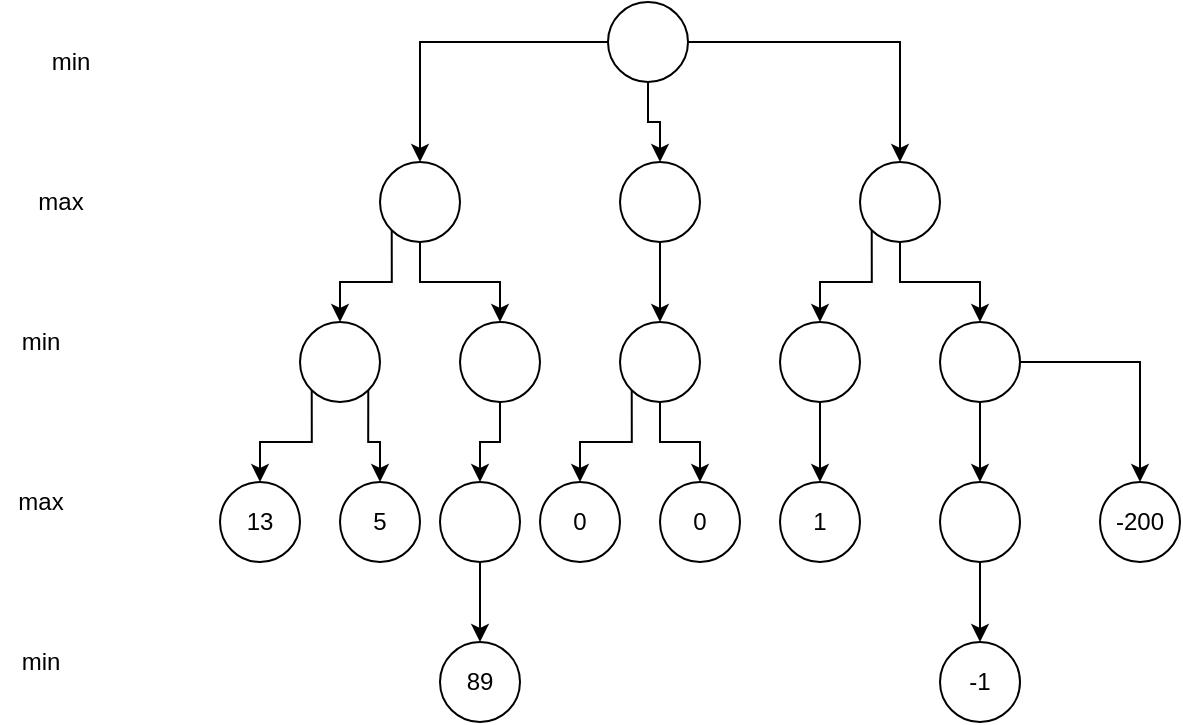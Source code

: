<mxfile version="14.8.4" type="github">
  <diagram id="YciCKxVZb3v6-NB0ugSa" name="Page-1">
    <mxGraphModel dx="669" dy="453" grid="1" gridSize="10" guides="1" tooltips="1" connect="1" arrows="1" fold="1" page="1" pageScale="1" pageWidth="827" pageHeight="1169" math="0" shadow="0">
      <root>
        <mxCell id="0" />
        <mxCell id="1" parent="0" />
        <mxCell id="FQ3hhbGJM4jg0ycYMV95-21" style="edgeStyle=orthogonalEdgeStyle;rounded=0;orthogonalLoop=1;jettySize=auto;html=1;exitX=0;exitY=0.5;exitDx=0;exitDy=0;" edge="1" parent="1" source="FQ3hhbGJM4jg0ycYMV95-1" target="FQ3hhbGJM4jg0ycYMV95-2">
          <mxGeometry relative="1" as="geometry" />
        </mxCell>
        <mxCell id="FQ3hhbGJM4jg0ycYMV95-22" style="edgeStyle=orthogonalEdgeStyle;rounded=0;orthogonalLoop=1;jettySize=auto;html=1;exitX=0.5;exitY=1;exitDx=0;exitDy=0;" edge="1" parent="1" source="FQ3hhbGJM4jg0ycYMV95-1" target="FQ3hhbGJM4jg0ycYMV95-3">
          <mxGeometry relative="1" as="geometry" />
        </mxCell>
        <mxCell id="FQ3hhbGJM4jg0ycYMV95-23" style="edgeStyle=orthogonalEdgeStyle;rounded=0;orthogonalLoop=1;jettySize=auto;html=1;exitX=1;exitY=0.5;exitDx=0;exitDy=0;" edge="1" parent="1" source="FQ3hhbGJM4jg0ycYMV95-1" target="FQ3hhbGJM4jg0ycYMV95-4">
          <mxGeometry relative="1" as="geometry" />
        </mxCell>
        <mxCell id="FQ3hhbGJM4jg0ycYMV95-1" value="" style="ellipse;whiteSpace=wrap;html=1;aspect=fixed;" vertex="1" parent="1">
          <mxGeometry x="394" y="40" width="40" height="40" as="geometry" />
        </mxCell>
        <mxCell id="FQ3hhbGJM4jg0ycYMV95-24" style="edgeStyle=orthogonalEdgeStyle;rounded=0;orthogonalLoop=1;jettySize=auto;html=1;exitX=0;exitY=1;exitDx=0;exitDy=0;" edge="1" parent="1" source="FQ3hhbGJM4jg0ycYMV95-2" target="FQ3hhbGJM4jg0ycYMV95-6">
          <mxGeometry relative="1" as="geometry" />
        </mxCell>
        <mxCell id="FQ3hhbGJM4jg0ycYMV95-25" style="edgeStyle=orthogonalEdgeStyle;rounded=0;orthogonalLoop=1;jettySize=auto;html=1;exitX=0.5;exitY=1;exitDx=0;exitDy=0;entryX=0.5;entryY=0;entryDx=0;entryDy=0;" edge="1" parent="1" source="FQ3hhbGJM4jg0ycYMV95-2" target="FQ3hhbGJM4jg0ycYMV95-5">
          <mxGeometry relative="1" as="geometry" />
        </mxCell>
        <mxCell id="FQ3hhbGJM4jg0ycYMV95-2" value="" style="ellipse;whiteSpace=wrap;html=1;aspect=fixed;" vertex="1" parent="1">
          <mxGeometry x="280" y="120" width="40" height="40" as="geometry" />
        </mxCell>
        <mxCell id="FQ3hhbGJM4jg0ycYMV95-26" style="edgeStyle=orthogonalEdgeStyle;rounded=0;orthogonalLoop=1;jettySize=auto;html=1;exitX=0.5;exitY=1;exitDx=0;exitDy=0;" edge="1" parent="1" source="FQ3hhbGJM4jg0ycYMV95-3" target="FQ3hhbGJM4jg0ycYMV95-7">
          <mxGeometry relative="1" as="geometry" />
        </mxCell>
        <mxCell id="FQ3hhbGJM4jg0ycYMV95-3" value="" style="ellipse;whiteSpace=wrap;html=1;aspect=fixed;" vertex="1" parent="1">
          <mxGeometry x="400" y="120" width="40" height="40" as="geometry" />
        </mxCell>
        <mxCell id="FQ3hhbGJM4jg0ycYMV95-27" style="edgeStyle=orthogonalEdgeStyle;rounded=0;orthogonalLoop=1;jettySize=auto;html=1;exitX=0;exitY=1;exitDx=0;exitDy=0;" edge="1" parent="1" source="FQ3hhbGJM4jg0ycYMV95-4" target="FQ3hhbGJM4jg0ycYMV95-8">
          <mxGeometry relative="1" as="geometry" />
        </mxCell>
        <mxCell id="FQ3hhbGJM4jg0ycYMV95-28" style="edgeStyle=orthogonalEdgeStyle;rounded=0;orthogonalLoop=1;jettySize=auto;html=1;exitX=0.5;exitY=1;exitDx=0;exitDy=0;" edge="1" parent="1" source="FQ3hhbGJM4jg0ycYMV95-4" target="FQ3hhbGJM4jg0ycYMV95-9">
          <mxGeometry relative="1" as="geometry" />
        </mxCell>
        <mxCell id="FQ3hhbGJM4jg0ycYMV95-4" value="" style="ellipse;whiteSpace=wrap;html=1;aspect=fixed;" vertex="1" parent="1">
          <mxGeometry x="520" y="120" width="40" height="40" as="geometry" />
        </mxCell>
        <mxCell id="FQ3hhbGJM4jg0ycYMV95-31" style="edgeStyle=orthogonalEdgeStyle;rounded=0;orthogonalLoop=1;jettySize=auto;html=1;exitX=0.5;exitY=1;exitDx=0;exitDy=0;" edge="1" parent="1" source="FQ3hhbGJM4jg0ycYMV95-5" target="FQ3hhbGJM4jg0ycYMV95-13">
          <mxGeometry relative="1" as="geometry" />
        </mxCell>
        <mxCell id="FQ3hhbGJM4jg0ycYMV95-5" value="" style="ellipse;whiteSpace=wrap;html=1;aspect=fixed;" vertex="1" parent="1">
          <mxGeometry x="320" y="200" width="40" height="40" as="geometry" />
        </mxCell>
        <mxCell id="FQ3hhbGJM4jg0ycYMV95-32" style="edgeStyle=orthogonalEdgeStyle;rounded=0;orthogonalLoop=1;jettySize=auto;html=1;exitX=1;exitY=1;exitDx=0;exitDy=0;entryX=0.5;entryY=0;entryDx=0;entryDy=0;" edge="1" parent="1" source="FQ3hhbGJM4jg0ycYMV95-6" target="FQ3hhbGJM4jg0ycYMV95-11">
          <mxGeometry relative="1" as="geometry" />
        </mxCell>
        <mxCell id="FQ3hhbGJM4jg0ycYMV95-33" style="edgeStyle=orthogonalEdgeStyle;rounded=0;orthogonalLoop=1;jettySize=auto;html=1;exitX=0;exitY=1;exitDx=0;exitDy=0;entryX=0.5;entryY=0;entryDx=0;entryDy=0;" edge="1" parent="1" source="FQ3hhbGJM4jg0ycYMV95-6" target="FQ3hhbGJM4jg0ycYMV95-10">
          <mxGeometry relative="1" as="geometry" />
        </mxCell>
        <mxCell id="FQ3hhbGJM4jg0ycYMV95-6" value="" style="ellipse;whiteSpace=wrap;html=1;aspect=fixed;" vertex="1" parent="1">
          <mxGeometry x="240" y="200" width="40" height="40" as="geometry" />
        </mxCell>
        <mxCell id="FQ3hhbGJM4jg0ycYMV95-29" style="edgeStyle=orthogonalEdgeStyle;rounded=0;orthogonalLoop=1;jettySize=auto;html=1;exitX=0;exitY=1;exitDx=0;exitDy=0;entryX=0.5;entryY=0;entryDx=0;entryDy=0;" edge="1" parent="1" source="FQ3hhbGJM4jg0ycYMV95-7" target="FQ3hhbGJM4jg0ycYMV95-14">
          <mxGeometry relative="1" as="geometry" />
        </mxCell>
        <mxCell id="FQ3hhbGJM4jg0ycYMV95-30" style="edgeStyle=orthogonalEdgeStyle;rounded=0;orthogonalLoop=1;jettySize=auto;html=1;exitX=0.5;exitY=1;exitDx=0;exitDy=0;entryX=0.5;entryY=0;entryDx=0;entryDy=0;" edge="1" parent="1" source="FQ3hhbGJM4jg0ycYMV95-7" target="FQ3hhbGJM4jg0ycYMV95-15">
          <mxGeometry relative="1" as="geometry" />
        </mxCell>
        <mxCell id="FQ3hhbGJM4jg0ycYMV95-7" value="" style="ellipse;whiteSpace=wrap;html=1;aspect=fixed;" vertex="1" parent="1">
          <mxGeometry x="400" y="200" width="40" height="40" as="geometry" />
        </mxCell>
        <mxCell id="FQ3hhbGJM4jg0ycYMV95-34" style="edgeStyle=orthogonalEdgeStyle;rounded=0;orthogonalLoop=1;jettySize=auto;html=1;exitX=0.5;exitY=1;exitDx=0;exitDy=0;" edge="1" parent="1" source="FQ3hhbGJM4jg0ycYMV95-8" target="FQ3hhbGJM4jg0ycYMV95-16">
          <mxGeometry relative="1" as="geometry" />
        </mxCell>
        <mxCell id="FQ3hhbGJM4jg0ycYMV95-8" value="" style="ellipse;whiteSpace=wrap;html=1;aspect=fixed;" vertex="1" parent="1">
          <mxGeometry x="480" y="200" width="40" height="40" as="geometry" />
        </mxCell>
        <mxCell id="FQ3hhbGJM4jg0ycYMV95-35" style="edgeStyle=orthogonalEdgeStyle;rounded=0;orthogonalLoop=1;jettySize=auto;html=1;exitX=0.5;exitY=1;exitDx=0;exitDy=0;" edge="1" parent="1" source="FQ3hhbGJM4jg0ycYMV95-9" target="FQ3hhbGJM4jg0ycYMV95-17">
          <mxGeometry relative="1" as="geometry" />
        </mxCell>
        <mxCell id="FQ3hhbGJM4jg0ycYMV95-36" style="edgeStyle=orthogonalEdgeStyle;rounded=0;orthogonalLoop=1;jettySize=auto;html=1;exitX=1;exitY=0.5;exitDx=0;exitDy=0;entryX=0.5;entryY=0;entryDx=0;entryDy=0;" edge="1" parent="1" source="FQ3hhbGJM4jg0ycYMV95-9" target="FQ3hhbGJM4jg0ycYMV95-18">
          <mxGeometry relative="1" as="geometry" />
        </mxCell>
        <mxCell id="FQ3hhbGJM4jg0ycYMV95-9" value="" style="ellipse;whiteSpace=wrap;html=1;aspect=fixed;" vertex="1" parent="1">
          <mxGeometry x="560" y="200" width="40" height="40" as="geometry" />
        </mxCell>
        <mxCell id="FQ3hhbGJM4jg0ycYMV95-10" value="13" style="ellipse;whiteSpace=wrap;html=1;aspect=fixed;" vertex="1" parent="1">
          <mxGeometry x="200" y="280" width="40" height="40" as="geometry" />
        </mxCell>
        <mxCell id="FQ3hhbGJM4jg0ycYMV95-11" value="5" style="ellipse;whiteSpace=wrap;html=1;aspect=fixed;" vertex="1" parent="1">
          <mxGeometry x="260" y="280" width="40" height="40" as="geometry" />
        </mxCell>
        <mxCell id="FQ3hhbGJM4jg0ycYMV95-38" style="edgeStyle=orthogonalEdgeStyle;rounded=0;orthogonalLoop=1;jettySize=auto;html=1;exitX=0.5;exitY=1;exitDx=0;exitDy=0;entryX=0.5;entryY=0;entryDx=0;entryDy=0;" edge="1" parent="1" source="FQ3hhbGJM4jg0ycYMV95-13" target="FQ3hhbGJM4jg0ycYMV95-19">
          <mxGeometry relative="1" as="geometry" />
        </mxCell>
        <mxCell id="FQ3hhbGJM4jg0ycYMV95-13" value="" style="ellipse;whiteSpace=wrap;html=1;aspect=fixed;" vertex="1" parent="1">
          <mxGeometry x="310" y="280" width="40" height="40" as="geometry" />
        </mxCell>
        <mxCell id="FQ3hhbGJM4jg0ycYMV95-14" value="0" style="ellipse;whiteSpace=wrap;html=1;aspect=fixed;" vertex="1" parent="1">
          <mxGeometry x="360" y="280" width="40" height="40" as="geometry" />
        </mxCell>
        <mxCell id="FQ3hhbGJM4jg0ycYMV95-15" value="0" style="ellipse;whiteSpace=wrap;html=1;aspect=fixed;" vertex="1" parent="1">
          <mxGeometry x="420" y="280" width="40" height="40" as="geometry" />
        </mxCell>
        <mxCell id="FQ3hhbGJM4jg0ycYMV95-16" value="1" style="ellipse;whiteSpace=wrap;html=1;aspect=fixed;" vertex="1" parent="1">
          <mxGeometry x="480" y="280" width="40" height="40" as="geometry" />
        </mxCell>
        <mxCell id="FQ3hhbGJM4jg0ycYMV95-37" style="edgeStyle=orthogonalEdgeStyle;rounded=0;orthogonalLoop=1;jettySize=auto;html=1;exitX=0.5;exitY=1;exitDx=0;exitDy=0;entryX=0.5;entryY=0;entryDx=0;entryDy=0;" edge="1" parent="1" source="FQ3hhbGJM4jg0ycYMV95-17" target="FQ3hhbGJM4jg0ycYMV95-20">
          <mxGeometry relative="1" as="geometry" />
        </mxCell>
        <mxCell id="FQ3hhbGJM4jg0ycYMV95-17" value="" style="ellipse;whiteSpace=wrap;html=1;aspect=fixed;" vertex="1" parent="1">
          <mxGeometry x="560" y="280" width="40" height="40" as="geometry" />
        </mxCell>
        <mxCell id="FQ3hhbGJM4jg0ycYMV95-18" value="-200" style="ellipse;whiteSpace=wrap;html=1;aspect=fixed;" vertex="1" parent="1">
          <mxGeometry x="640" y="280" width="40" height="40" as="geometry" />
        </mxCell>
        <mxCell id="FQ3hhbGJM4jg0ycYMV95-19" value="89" style="ellipse;whiteSpace=wrap;html=1;aspect=fixed;" vertex="1" parent="1">
          <mxGeometry x="310" y="360" width="40" height="40" as="geometry" />
        </mxCell>
        <mxCell id="FQ3hhbGJM4jg0ycYMV95-20" value="-1" style="ellipse;whiteSpace=wrap;html=1;aspect=fixed;" vertex="1" parent="1">
          <mxGeometry x="560" y="360" width="40" height="40" as="geometry" />
        </mxCell>
        <mxCell id="FQ3hhbGJM4jg0ycYMV95-39" value="min" style="text;html=1;align=center;verticalAlign=middle;resizable=0;points=[];autosize=1;strokeColor=none;" vertex="1" parent="1">
          <mxGeometry x="95" y="360" width="30" height="20" as="geometry" />
        </mxCell>
        <mxCell id="FQ3hhbGJM4jg0ycYMV95-40" value="max" style="text;html=1;align=center;verticalAlign=middle;resizable=0;points=[];autosize=1;strokeColor=none;" vertex="1" parent="1">
          <mxGeometry x="90" y="280" width="40" height="20" as="geometry" />
        </mxCell>
        <mxCell id="FQ3hhbGJM4jg0ycYMV95-41" value="min" style="text;html=1;align=center;verticalAlign=middle;resizable=0;points=[];autosize=1;strokeColor=none;" vertex="1" parent="1">
          <mxGeometry x="95" y="200" width="30" height="20" as="geometry" />
        </mxCell>
        <mxCell id="FQ3hhbGJM4jg0ycYMV95-42" value="max" style="text;html=1;align=center;verticalAlign=middle;resizable=0;points=[];autosize=1;strokeColor=none;" vertex="1" parent="1">
          <mxGeometry x="100" y="130" width="40" height="20" as="geometry" />
        </mxCell>
        <mxCell id="FQ3hhbGJM4jg0ycYMV95-43" value="min" style="text;html=1;align=center;verticalAlign=middle;resizable=0;points=[];autosize=1;strokeColor=none;" vertex="1" parent="1">
          <mxGeometry x="110" y="60" width="30" height="20" as="geometry" />
        </mxCell>
      </root>
    </mxGraphModel>
  </diagram>
</mxfile>
